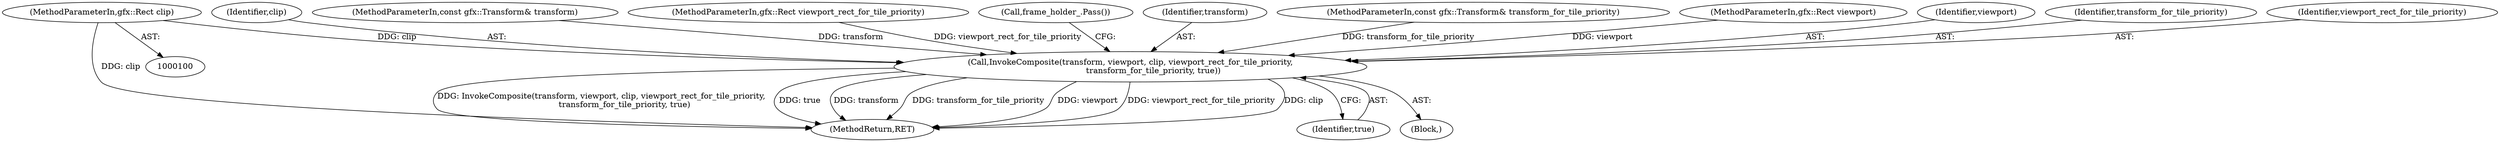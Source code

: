 digraph "1_Chrome_6d9425ec7badda912555d46ea7abcfab81fdd9b9_7@del" {
"1000104" [label="(MethodParameterIn,gfx::Rect clip)"];
"1000117" [label="(Call,InvokeComposite(transform, viewport, clip, viewport_rect_for_tile_priority,\n                  transform_for_tile_priority, true))"];
"1000120" [label="(Identifier,clip)"];
"1000102" [label="(MethodParameterIn,const gfx::Transform& transform)"];
"1000105" [label="(MethodParameterIn,gfx::Rect viewport_rect_for_tile_priority)"];
"1000125" [label="(Call,frame_holder_.Pass())"];
"1000117" [label="(Call,InvokeComposite(transform, viewport, clip, viewport_rect_for_tile_priority,\n                  transform_for_tile_priority, true))"];
"1000107" [label="(Block,)"];
"1000118" [label="(Identifier,transform)"];
"1000126" [label="(MethodReturn,RET)"];
"1000106" [label="(MethodParameterIn,const gfx::Transform& transform_for_tile_priority)"];
"1000103" [label="(MethodParameterIn,gfx::Rect viewport)"];
"1000104" [label="(MethodParameterIn,gfx::Rect clip)"];
"1000123" [label="(Identifier,true)"];
"1000119" [label="(Identifier,viewport)"];
"1000122" [label="(Identifier,transform_for_tile_priority)"];
"1000121" [label="(Identifier,viewport_rect_for_tile_priority)"];
"1000104" -> "1000100"  [label="AST: "];
"1000104" -> "1000126"  [label="DDG: clip"];
"1000104" -> "1000117"  [label="DDG: clip"];
"1000117" -> "1000107"  [label="AST: "];
"1000117" -> "1000123"  [label="CFG: "];
"1000118" -> "1000117"  [label="AST: "];
"1000119" -> "1000117"  [label="AST: "];
"1000120" -> "1000117"  [label="AST: "];
"1000121" -> "1000117"  [label="AST: "];
"1000122" -> "1000117"  [label="AST: "];
"1000123" -> "1000117"  [label="AST: "];
"1000125" -> "1000117"  [label="CFG: "];
"1000117" -> "1000126"  [label="DDG: InvokeComposite(transform, viewport, clip, viewport_rect_for_tile_priority,\n                  transform_for_tile_priority, true)"];
"1000117" -> "1000126"  [label="DDG: true"];
"1000117" -> "1000126"  [label="DDG: transform"];
"1000117" -> "1000126"  [label="DDG: transform_for_tile_priority"];
"1000117" -> "1000126"  [label="DDG: viewport"];
"1000117" -> "1000126"  [label="DDG: viewport_rect_for_tile_priority"];
"1000117" -> "1000126"  [label="DDG: clip"];
"1000102" -> "1000117"  [label="DDG: transform"];
"1000103" -> "1000117"  [label="DDG: viewport"];
"1000105" -> "1000117"  [label="DDG: viewport_rect_for_tile_priority"];
"1000106" -> "1000117"  [label="DDG: transform_for_tile_priority"];
}

